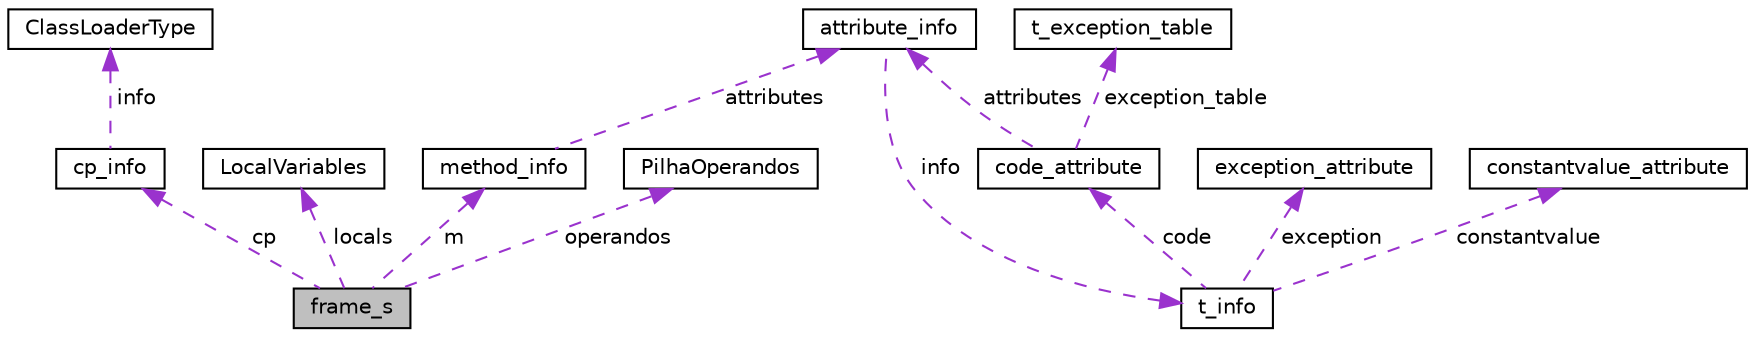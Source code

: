digraph "frame_s"
{
 // LATEX_PDF_SIZE
  edge [fontname="Helvetica",fontsize="10",labelfontname="Helvetica",labelfontsize="10"];
  node [fontname="Helvetica",fontsize="10",shape=record];
  Node1 [label="frame_s",height=0.2,width=0.4,color="black", fillcolor="grey75", style="filled", fontcolor="black",tooltip="Estrutura de armazenamento."];
  Node2 -> Node1 [dir="back",color="darkorchid3",fontsize="10",style="dashed",label=" m" ,fontname="Helvetica"];
  Node2 [label="method_info",height=0.2,width=0.4,color="black", fillcolor="white", style="filled",URL="$structmethod__info.html",tooltip=" "];
  Node3 -> Node2 [dir="back",color="darkorchid3",fontsize="10",style="dashed",label=" attributes" ,fontname="Helvetica"];
  Node3 [label="attribute_info",height=0.2,width=0.4,color="black", fillcolor="white", style="filled",URL="$structattribute__info.html",tooltip="Estrutura de dados para salvar a posição do atributo na constantpool e seu tamanho."];
  Node4 -> Node3 [dir="back",color="darkorchid3",fontsize="10",style="dashed",label=" info" ,fontname="Helvetica"];
  Node4 [label="t_info",height=0.2,width=0.4,color="black", fillcolor="white", style="filled",URL="$uniont__info.html",tooltip="Estrutura de dados que agrega informações sobre cada atributo lido."];
  Node5 -> Node4 [dir="back",color="darkorchid3",fontsize="10",style="dashed",label=" code" ,fontname="Helvetica"];
  Node5 [label="code_attribute",height=0.2,width=0.4,color="black", fillcolor="white", style="filled",URL="$structcode__attribute.html",tooltip="Estrutura de dados para salvar atributos do tipo code."];
  Node6 -> Node5 [dir="back",color="darkorchid3",fontsize="10",style="dashed",label=" exception_table" ,fontname="Helvetica"];
  Node6 [label="t_exception_table",height=0.2,width=0.4,color="black", fillcolor="white", style="filled",URL="$structt__exception__table.html",tooltip="Struct para salvar exceções identificadas. Será utilizada como componente da struct \"code_attribute\"."];
  Node3 -> Node5 [dir="back",color="darkorchid3",fontsize="10",style="dashed",label=" attributes" ,fontname="Helvetica"];
  Node7 -> Node4 [dir="back",color="darkorchid3",fontsize="10",style="dashed",label=" exception" ,fontname="Helvetica"];
  Node7 [label="exception_attribute",height=0.2,width=0.4,color="black", fillcolor="white", style="filled",URL="$structexception__attribute.html",tooltip="Estrutura de dados para salvar atributos de tipo \"exception\"."];
  Node8 -> Node4 [dir="back",color="darkorchid3",fontsize="10",style="dashed",label=" constantvalue" ,fontname="Helvetica"];
  Node8 [label="constantvalue_attribute",height=0.2,width=0.4,color="black", fillcolor="white", style="filled",URL="$structconstantvalue__attribute.html",tooltip="Struct para carregar o index dos atributos da \"constantpool\"."];
  Node9 -> Node1 [dir="back",color="darkorchid3",fontsize="10",style="dashed",label=" locals" ,fontname="Helvetica"];
  Node9 [label="LocalVariables",height=0.2,width=0.4,color="black", fillcolor="white", style="filled",URL="$classLocalVariables.html",tooltip="Local variables Class."];
  Node10 -> Node1 [dir="back",color="darkorchid3",fontsize="10",style="dashed",label=" cp" ,fontname="Helvetica"];
  Node10 [label="cp_info",height=0.2,width=0.4,color="black", fillcolor="white", style="filled",URL="$structcp__info.html",tooltip="Possui um elemento pool de constante."];
  Node11 -> Node10 [dir="back",color="darkorchid3",fontsize="10",style="dashed",label=" info" ,fontname="Helvetica"];
  Node11 [label="ClassLoaderType",height=0.2,width=0.4,color="black", fillcolor="white", style="filled",URL="$unionClassLoaderType.html",tooltip="Estrutura de dados para armazenamento Union responsável por armazenar todos os tamanhos de variáveis ..."];
  Node12 -> Node1 [dir="back",color="darkorchid3",fontsize="10",style="dashed",label=" operandos" ,fontname="Helvetica"];
  Node12 [label="PilhaOperandos",height=0.2,width=0.4,color="black", fillcolor="white", style="filled",URL="$classPilhaOperandos.html",tooltip="Classe da pilha de operandos."];
}
